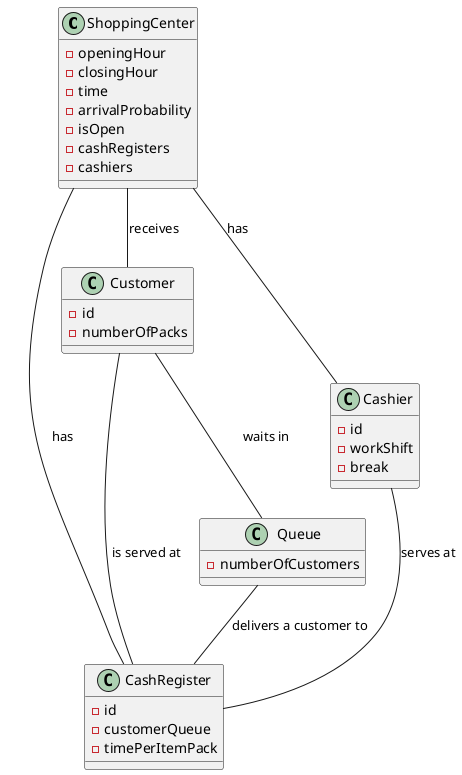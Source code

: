 @startuml

class ShoppingCenter {
    - openingHour
    - closingHour
    - time
    - arrivalProbability
    - isOpen
    - cashRegisters
    - cashiers
}

class CashRegister {
    - id
    - customerQueue
    - timePerItemPack
}

class Customer {
    - id
    - numberOfPacks
}

class Queue {
    - numberOfCustomers
}

class Cashier {
    - id
    - workShift
    - break
}


ShoppingCenter -- CashRegister: has
ShoppingCenter -- Customer: receives
ShoppingCenter -- Cashier: has

Cashier -- CashRegister: serves at

Customer -- Queue: waits in

Queue -- CashRegister: delivers a customer to
Customer -- CashRegister: is served at

@enduml
